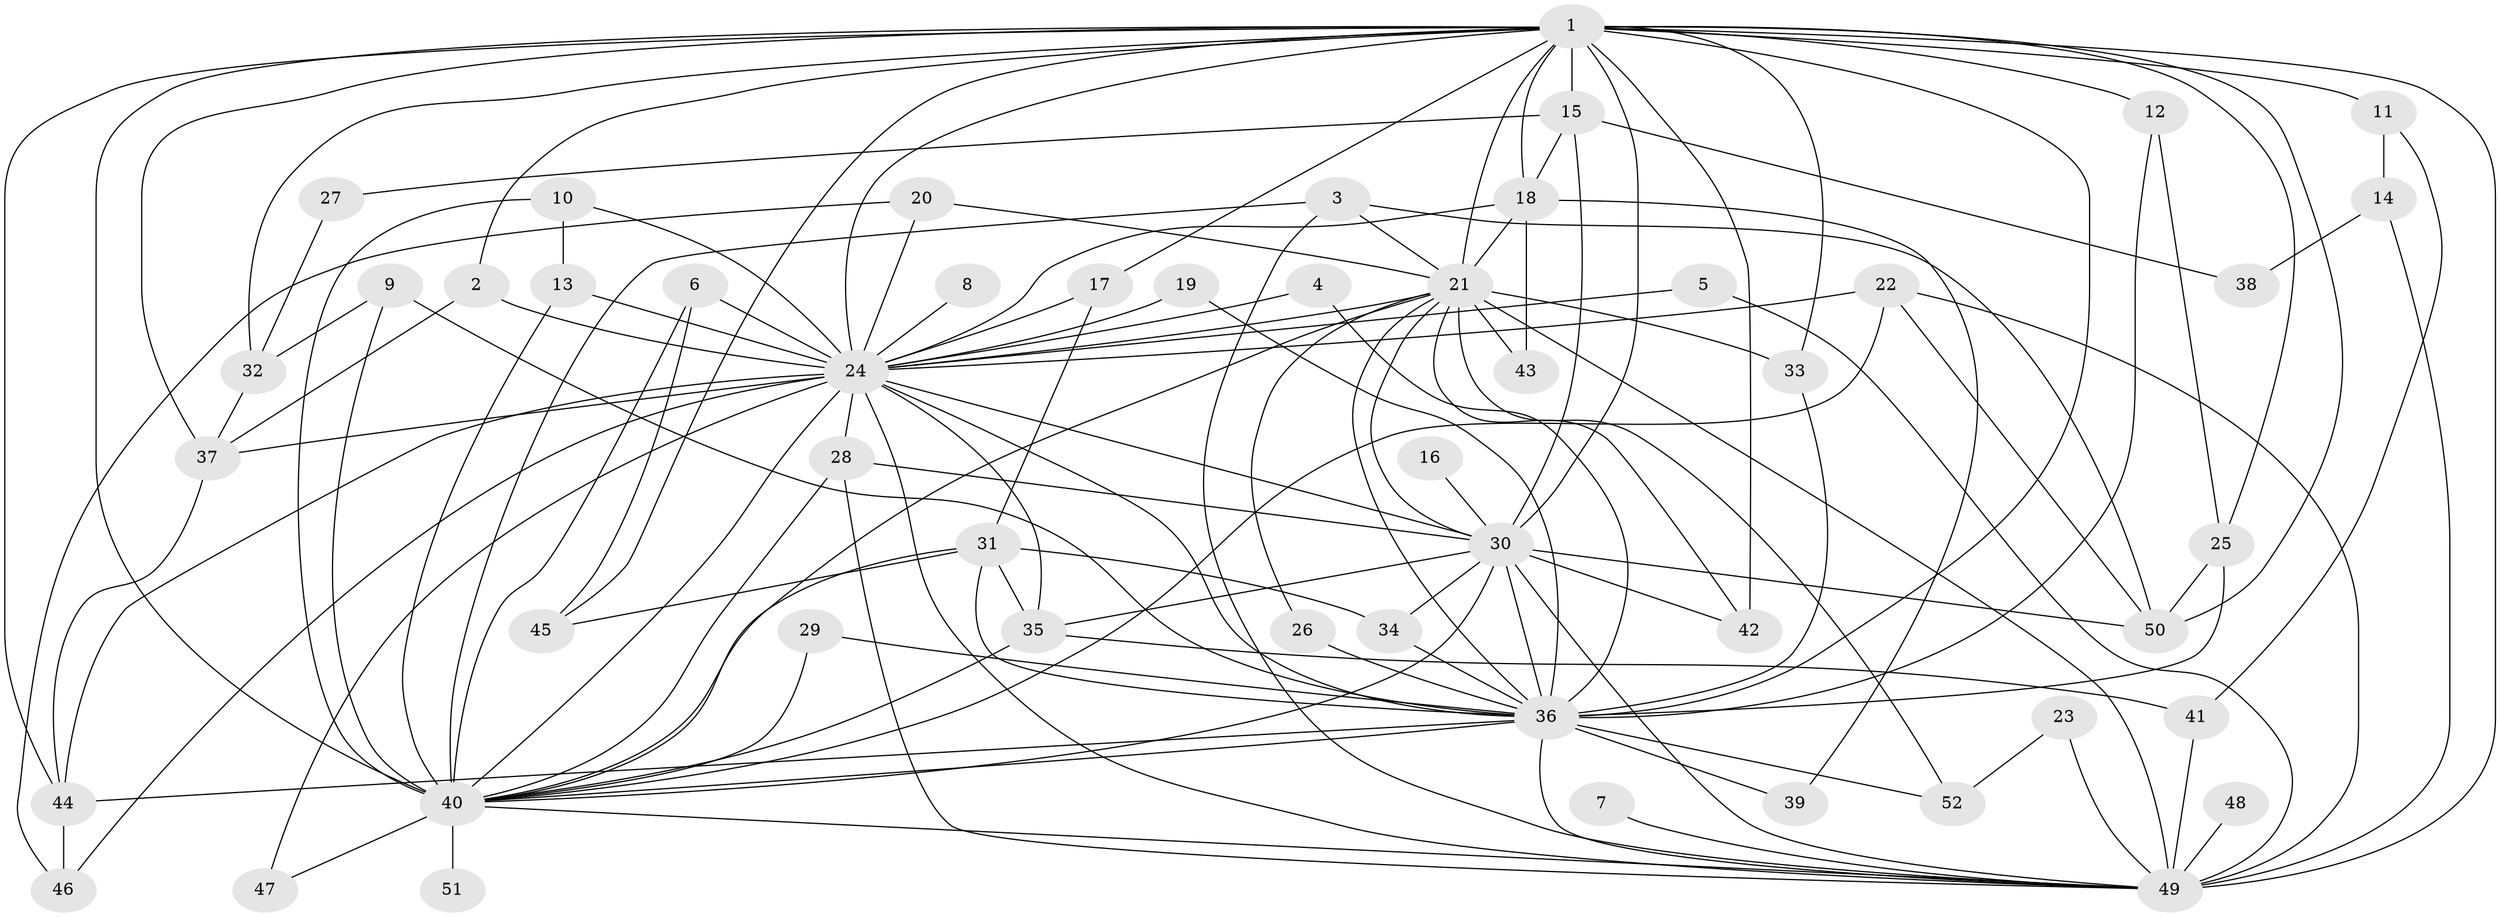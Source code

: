 // original degree distribution, {21: 0.009615384615384616, 19: 0.019230769230769232, 13: 0.009615384615384616, 20: 0.009615384615384616, 32: 0.019230769230769232, 22: 0.009615384615384616, 10: 0.009615384615384616, 25: 0.009615384615384616, 3: 0.17307692307692307, 7: 0.019230769230769232, 4: 0.10576923076923077, 2: 0.5576923076923077, 5: 0.04807692307692308}
// Generated by graph-tools (version 1.1) at 2025/01/03/09/25 03:01:17]
// undirected, 52 vertices, 129 edges
graph export_dot {
graph [start="1"]
  node [color=gray90,style=filled];
  1;
  2;
  3;
  4;
  5;
  6;
  7;
  8;
  9;
  10;
  11;
  12;
  13;
  14;
  15;
  16;
  17;
  18;
  19;
  20;
  21;
  22;
  23;
  24;
  25;
  26;
  27;
  28;
  29;
  30;
  31;
  32;
  33;
  34;
  35;
  36;
  37;
  38;
  39;
  40;
  41;
  42;
  43;
  44;
  45;
  46;
  47;
  48;
  49;
  50;
  51;
  52;
  1 -- 2 [weight=1.0];
  1 -- 11 [weight=2.0];
  1 -- 12 [weight=2.0];
  1 -- 15 [weight=1.0];
  1 -- 17 [weight=1.0];
  1 -- 18 [weight=2.0];
  1 -- 21 [weight=5.0];
  1 -- 24 [weight=6.0];
  1 -- 25 [weight=1.0];
  1 -- 30 [weight=5.0];
  1 -- 32 [weight=1.0];
  1 -- 33 [weight=1.0];
  1 -- 36 [weight=6.0];
  1 -- 37 [weight=1.0];
  1 -- 40 [weight=6.0];
  1 -- 42 [weight=2.0];
  1 -- 44 [weight=1.0];
  1 -- 45 [weight=1.0];
  1 -- 49 [weight=5.0];
  1 -- 50 [weight=1.0];
  2 -- 24 [weight=1.0];
  2 -- 37 [weight=1.0];
  3 -- 21 [weight=1.0];
  3 -- 40 [weight=1.0];
  3 -- 49 [weight=1.0];
  3 -- 50 [weight=1.0];
  4 -- 24 [weight=1.0];
  4 -- 36 [weight=1.0];
  5 -- 24 [weight=1.0];
  5 -- 49 [weight=1.0];
  6 -- 24 [weight=1.0];
  6 -- 40 [weight=1.0];
  6 -- 45 [weight=1.0];
  7 -- 49 [weight=1.0];
  8 -- 24 [weight=1.0];
  9 -- 32 [weight=1.0];
  9 -- 36 [weight=1.0];
  9 -- 40 [weight=1.0];
  10 -- 13 [weight=1.0];
  10 -- 24 [weight=1.0];
  10 -- 40 [weight=1.0];
  11 -- 14 [weight=1.0];
  11 -- 41 [weight=1.0];
  12 -- 25 [weight=1.0];
  12 -- 36 [weight=1.0];
  13 -- 24 [weight=1.0];
  13 -- 40 [weight=1.0];
  14 -- 38 [weight=1.0];
  14 -- 49 [weight=1.0];
  15 -- 18 [weight=1.0];
  15 -- 27 [weight=1.0];
  15 -- 30 [weight=1.0];
  15 -- 38 [weight=1.0];
  16 -- 30 [weight=1.0];
  17 -- 24 [weight=2.0];
  17 -- 31 [weight=1.0];
  18 -- 21 [weight=1.0];
  18 -- 24 [weight=1.0];
  18 -- 39 [weight=1.0];
  18 -- 43 [weight=1.0];
  19 -- 24 [weight=2.0];
  19 -- 36 [weight=2.0];
  20 -- 21 [weight=1.0];
  20 -- 24 [weight=1.0];
  20 -- 46 [weight=1.0];
  21 -- 24 [weight=1.0];
  21 -- 26 [weight=1.0];
  21 -- 30 [weight=1.0];
  21 -- 33 [weight=1.0];
  21 -- 36 [weight=2.0];
  21 -- 40 [weight=1.0];
  21 -- 42 [weight=1.0];
  21 -- 43 [weight=1.0];
  21 -- 49 [weight=1.0];
  21 -- 52 [weight=2.0];
  22 -- 24 [weight=1.0];
  22 -- 40 [weight=1.0];
  22 -- 49 [weight=1.0];
  22 -- 50 [weight=1.0];
  23 -- 49 [weight=1.0];
  23 -- 52 [weight=1.0];
  24 -- 28 [weight=1.0];
  24 -- 30 [weight=1.0];
  24 -- 35 [weight=1.0];
  24 -- 36 [weight=1.0];
  24 -- 37 [weight=1.0];
  24 -- 40 [weight=1.0];
  24 -- 44 [weight=1.0];
  24 -- 46 [weight=1.0];
  24 -- 47 [weight=1.0];
  24 -- 49 [weight=1.0];
  25 -- 36 [weight=1.0];
  25 -- 50 [weight=1.0];
  26 -- 36 [weight=2.0];
  27 -- 32 [weight=1.0];
  28 -- 30 [weight=1.0];
  28 -- 40 [weight=1.0];
  28 -- 49 [weight=1.0];
  29 -- 36 [weight=1.0];
  29 -- 40 [weight=1.0];
  30 -- 34 [weight=1.0];
  30 -- 35 [weight=1.0];
  30 -- 36 [weight=2.0];
  30 -- 40 [weight=1.0];
  30 -- 42 [weight=1.0];
  30 -- 49 [weight=1.0];
  30 -- 50 [weight=1.0];
  31 -- 34 [weight=1.0];
  31 -- 35 [weight=1.0];
  31 -- 36 [weight=2.0];
  31 -- 40 [weight=1.0];
  31 -- 45 [weight=1.0];
  32 -- 37 [weight=1.0];
  33 -- 36 [weight=1.0];
  34 -- 36 [weight=2.0];
  35 -- 40 [weight=1.0];
  35 -- 41 [weight=1.0];
  36 -- 39 [weight=1.0];
  36 -- 40 [weight=1.0];
  36 -- 44 [weight=1.0];
  36 -- 49 [weight=1.0];
  36 -- 52 [weight=2.0];
  37 -- 44 [weight=1.0];
  40 -- 47 [weight=1.0];
  40 -- 49 [weight=1.0];
  40 -- 51 [weight=1.0];
  41 -- 49 [weight=1.0];
  44 -- 46 [weight=1.0];
  48 -- 49 [weight=1.0];
}

